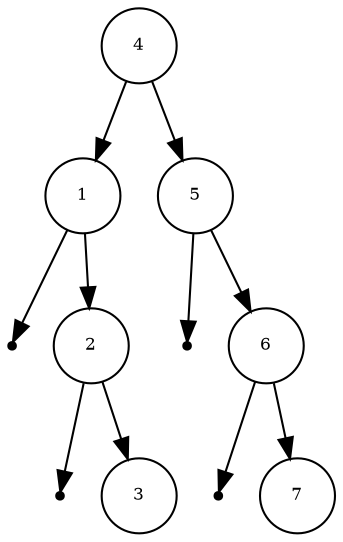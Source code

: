 digraph G {
	size="6,6";
	node [shape=circle,fontsize=8];
        rankdir=TD;
	4 -> 1;
	4 -> 5;
	l1[shape=point];
	1 -> l1;
	1 -> 2;
	l2[shape=point];
	2 -> l2;
	2 -> 3;
  	l5[shape=point];
	5 -> l5;
	5 -> 6;
  	l6[shape=point];
	6 -> l6;
	6 -> 7;

}
